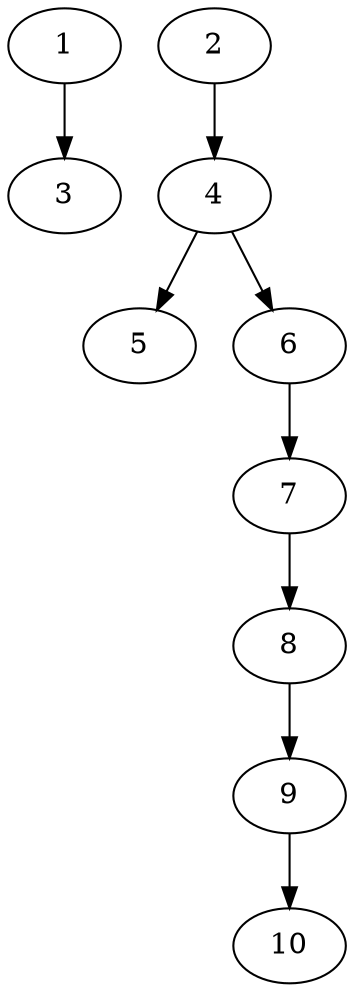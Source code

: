// DAG (tier=1-easy, mode=data, n=10, ccr=0.322, fat=0.458, density=0.360, regular=0.773, jump=0.016, mindata=1048576, maxdata=8388608)
// DAG automatically generated by daggen at Sun Aug 24 16:33:33 2025
// /home/ermia/Project/Environments/daggen/bin/daggen --dot --ccr 0.322 --fat 0.458 --regular 0.773 --density 0.360 --jump 0.016 --mindata 1048576 --maxdata 8388608 -n 10 
digraph G {
  1 [size="20117966563556982784", alpha="0.01", expect_size="10058983281778491392"]
  1 -> 3 [size ="59176059404288"]
  2 [size="110062007293575168000", alpha="0.18", expect_size="55031003646787584000"]
  2 -> 4 [size ="183730647859200"]
  3 [size="388541420812657229824", alpha="0.16", expect_size="194270710406328614912"]
  4 [size="75644386629346000", alpha="0.11", expect_size="37822193314673000"]
  4 -> 5 [size ="44917606842368"]
  4 -> 6 [size ="44917606842368"]
  5 [size="16377775451537408000", alpha="0.01", expect_size="8188887725768704000"]
  6 [size="224532003028064640", alpha="0.15", expect_size="112266001514032320"]
  6 -> 7 [size ="137390375043072"]
  7 [size="26106301871871229952", alpha="0.12", expect_size="13053150935935614976"]
  7 -> 8 [size ="70402306998272"]
  8 [size="1110832595738690304", alpha="0.01", expect_size="555416297869345152"]
  8 -> 9 [size ="393040048947200"]
  9 [size="4251115693694864", alpha="0.19", expect_size="2125557846847432"]
  9 -> 10 [size ="156914155520000"]
  10 [size="1091956875376862", alpha="0.19", expect_size="545978437688431"]
}